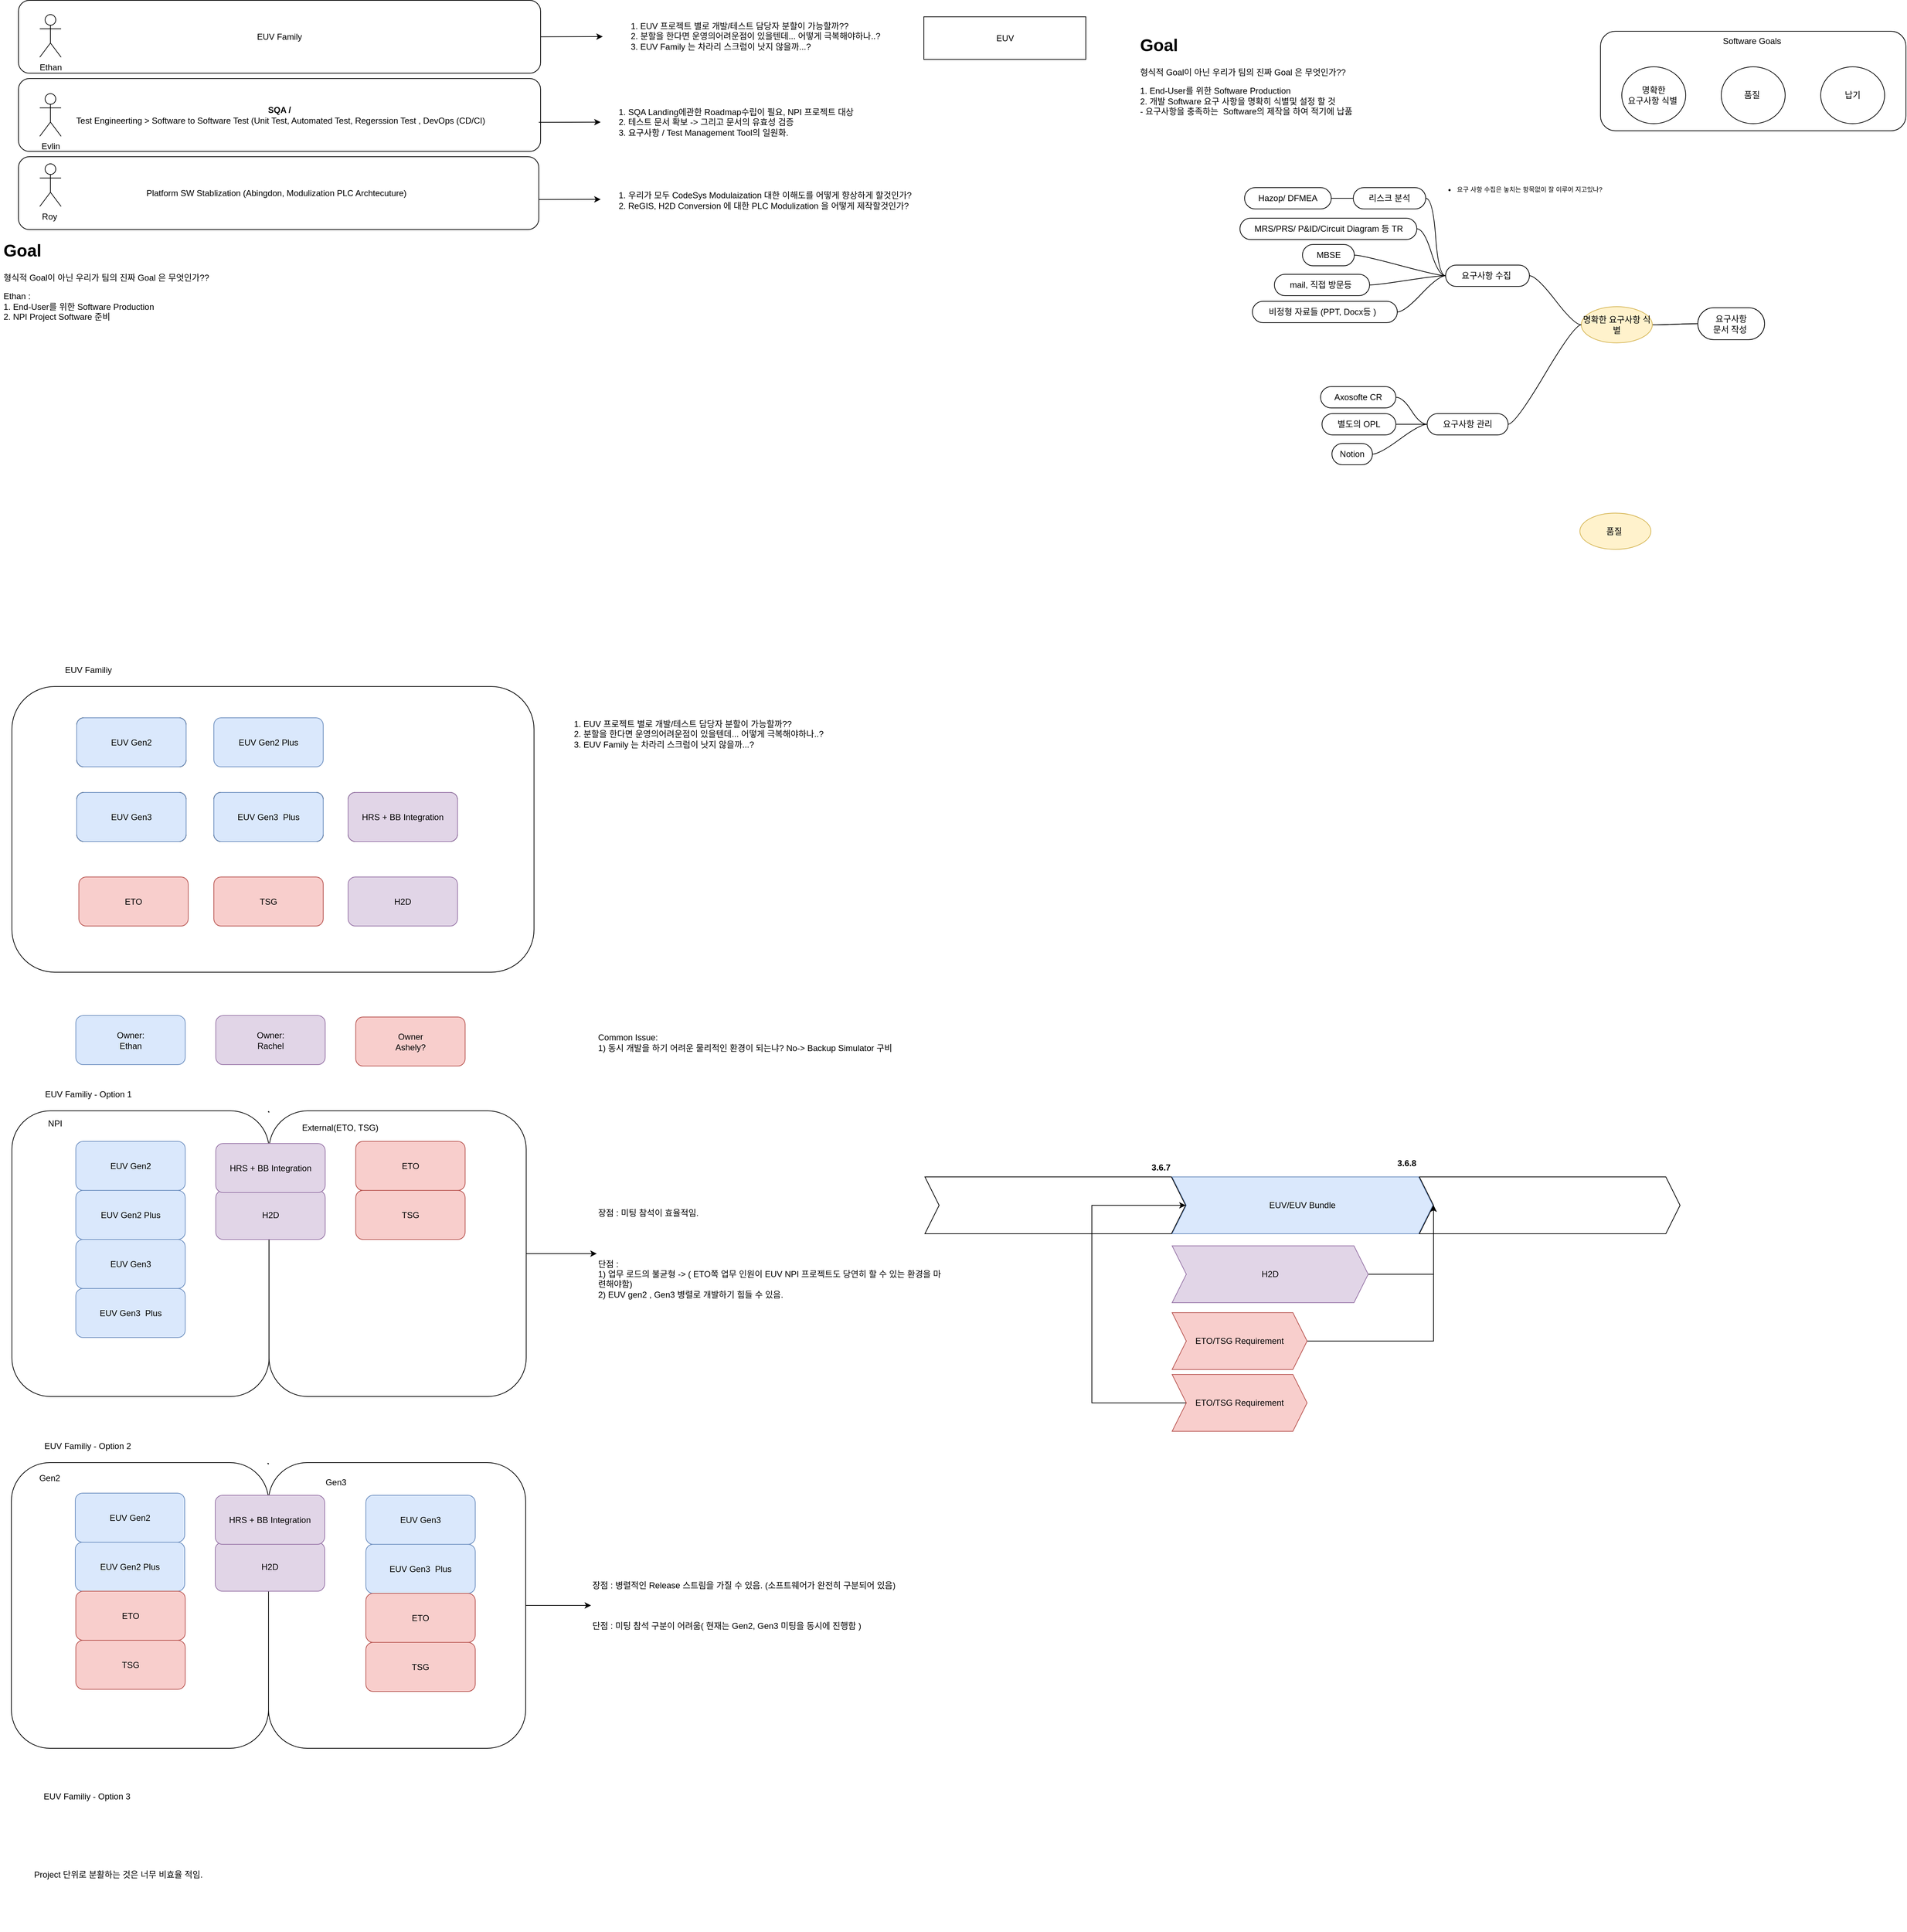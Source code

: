 <mxfile version="21.2.8" type="device">
  <diagram name="TeamStrategy" id="UG-Ofu5WpkIKn-2PXktu">
    <mxGraphModel dx="5748" dy="2808" grid="0" gridSize="10" guides="1" tooltips="1" connect="1" arrows="1" fold="1" page="0" pageScale="1" pageWidth="1169" pageHeight="827" math="0" shadow="0">
      <root>
        <mxCell id="0" />
        <mxCell id="1" parent="0" />
        <mxCell id="Pk6wZpclqD4QDxRbJoCq-33" value="Software Goals&amp;nbsp;" style="rounded=1;whiteSpace=wrap;html=1;verticalAlign=top;" parent="1" vertex="1">
          <mxGeometry x="698" y="27" width="430" height="140" as="geometry" />
        </mxCell>
        <mxCell id="Pk6wZpclqD4QDxRbJoCq-24" value="Platform SW Stablization (Abingdon, Modulization PLC Archtecuture)&amp;nbsp;&amp;nbsp;" style="rounded=1;whiteSpace=wrap;html=1;" parent="1" vertex="1">
          <mxGeometry x="-1529" y="203.5" width="732.5" height="102.5" as="geometry" />
        </mxCell>
        <mxCell id="Pk6wZpclqD4QDxRbJoCq-19" value="EUV Family" style="rounded=1;whiteSpace=wrap;html=1;" parent="1" vertex="1">
          <mxGeometry x="-1529" y="-16.5" width="735" height="102.5" as="geometry" />
        </mxCell>
        <mxCell id="Pk6wZpclqD4QDxRbJoCq-4" value="Ethan" style="shape=umlActor;verticalLabelPosition=bottom;verticalAlign=top;html=1;outlineConnect=0;" parent="1" vertex="1">
          <mxGeometry x="-1499" y="3.5" width="30" height="60" as="geometry" />
        </mxCell>
        <mxCell id="Pk6wZpclqD4QDxRbJoCq-21" value="&lt;b&gt;SQA /&lt;/b&gt;&lt;br&gt;&amp;nbsp;Test Engineerting &amp;gt; Software to Software Test (Unit Test, Automated Test, Regerssion Test , DevOps (CD/CI)" style="rounded=1;whiteSpace=wrap;html=1;" parent="1" vertex="1">
          <mxGeometry x="-1529" y="93.5" width="735" height="102.5" as="geometry" />
        </mxCell>
        <mxCell id="Pk6wZpclqD4QDxRbJoCq-22" value="Evlin" style="shape=umlActor;verticalLabelPosition=bottom;verticalAlign=top;html=1;outlineConnect=0;" parent="1" vertex="1">
          <mxGeometry x="-1499" y="114.75" width="30" height="60" as="geometry" />
        </mxCell>
        <mxCell id="Pk6wZpclqD4QDxRbJoCq-23" value="Roy&amp;nbsp;" style="shape=umlActor;verticalLabelPosition=bottom;verticalAlign=top;html=1;outlineConnect=0;" parent="1" vertex="1">
          <mxGeometry x="-1499" y="213.5" width="30" height="60" as="geometry" />
        </mxCell>
        <mxCell id="Pk6wZpclqD4QDxRbJoCq-25" value="&lt;h1&gt;Goal&lt;/h1&gt;&lt;p&gt;형식적 Goal이 아닌 우리가 팀의 진짜 Goal 은 무엇인가??&amp;nbsp;&lt;/p&gt;&lt;p&gt;1. End-User를 위한 Software Production&amp;nbsp;&lt;br&gt;2. 개발 Software 요구 사항을 명확히 식별및 설정 할 것&amp;nbsp;&lt;br&gt;&lt;span style=&quot;background-color: initial;&quot;&gt;-&amp;nbsp;&lt;/span&gt;&lt;span style=&quot;background-color: initial;&quot;&gt;요구사항을 충족하는&amp;nbsp; Software의 제작을 하여 적기에 납품&amp;nbsp;&lt;/span&gt;&lt;/p&gt;" style="text;html=1;strokeColor=none;fillColor=none;spacing=5;spacingTop=-20;whiteSpace=wrap;overflow=hidden;rounded=0;" parent="1" vertex="1">
          <mxGeometry x="45" y="27" width="540" height="150" as="geometry" />
        </mxCell>
        <mxCell id="Pk6wZpclqD4QDxRbJoCq-28" value="명확한 &lt;br&gt;요구사항 식별&amp;nbsp;" style="ellipse;whiteSpace=wrap;html=1;" parent="1" vertex="1">
          <mxGeometry x="728" y="77" width="90" height="80" as="geometry" />
        </mxCell>
        <mxCell id="Pk6wZpclqD4QDxRbJoCq-29" value="품질&amp;nbsp;" style="ellipse;whiteSpace=wrap;html=1;" parent="1" vertex="1">
          <mxGeometry x="868" y="77" width="90" height="80" as="geometry" />
        </mxCell>
        <mxCell id="Pk6wZpclqD4QDxRbJoCq-30" value="납기" style="ellipse;whiteSpace=wrap;html=1;" parent="1" vertex="1">
          <mxGeometry x="1008" y="77" width="90" height="80" as="geometry" />
        </mxCell>
        <mxCell id="Pk6wZpclqD4QDxRbJoCq-34" value="" style="endArrow=classic;html=1;rounded=0;exitX=1;exitY=0.5;exitDx=0;exitDy=0;" parent="1" source="Pk6wZpclqD4QDxRbJoCq-19" edge="1">
          <mxGeometry width="50" height="50" relative="1" as="geometry">
            <mxPoint x="-656.5" y="23.5" as="sourcePoint" />
            <mxPoint x="-706.5" y="34.5" as="targetPoint" />
          </mxGeometry>
        </mxCell>
        <mxCell id="Pk6wZpclqD4QDxRbJoCq-35" value="1. EUV 프로젝트 별로 개발/테스트 담당자 분할이 가능할까??&amp;nbsp;&lt;br&gt;2. 분할을 한다면 운영의어려운점이 있을텐데... 어떻게 극복해야하나..?&amp;nbsp;&lt;br&gt;3. EUV Family 는 차라리 스크럼이 낫지 않을까...?&amp;nbsp;" style="text;html=1;strokeColor=none;fillColor=none;align=left;verticalAlign=middle;whiteSpace=wrap;rounded=0;" parent="1" vertex="1">
          <mxGeometry x="-669.5" y="0.38" width="490" height="66.25" as="geometry" />
        </mxCell>
        <mxCell id="Pk6wZpclqD4QDxRbJoCq-36" value="1. SQA Landing에관한 Roadmap수립이 필요, NPI 프로젝트 대상&lt;br&gt;2. 테스트 문서 확보 -&amp;gt; 그리고 문서의 유효성 검증&lt;br&gt;3. 요구사항 / Test Management Tool의 일원화." style="text;html=1;strokeColor=none;fillColor=none;align=left;verticalAlign=middle;whiteSpace=wrap;rounded=0;" parent="1" vertex="1">
          <mxGeometry x="-686.5" y="123.5" width="490" height="63.75" as="geometry" />
        </mxCell>
        <mxCell id="Pk6wZpclqD4QDxRbJoCq-37" value="" style="endArrow=classic;html=1;rounded=0;" parent="1" edge="1">
          <mxGeometry width="50" height="50" relative="1" as="geometry">
            <mxPoint x="-796.5" y="155.13" as="sourcePoint" />
            <mxPoint x="-709.5" y="154.88" as="targetPoint" />
          </mxGeometry>
        </mxCell>
        <mxCell id="Pk6wZpclqD4QDxRbJoCq-38" value="" style="endArrow=classic;html=1;rounded=0;" parent="1" edge="1">
          <mxGeometry width="50" height="50" relative="1" as="geometry">
            <mxPoint x="-796.5" y="263.75" as="sourcePoint" />
            <mxPoint x="-709.5" y="263.5" as="targetPoint" />
          </mxGeometry>
        </mxCell>
        <mxCell id="Pk6wZpclqD4QDxRbJoCq-39" value="1. 우리가 모두 CodeSys Modulaization 대한 이해도를 어떻게 향상하게 할것인가?&amp;nbsp;&lt;br&gt;2. ReGIS, H2D Conversion 에 대한 PLC Modulization 을 어떻게 제작할것인가?&amp;nbsp;" style="text;html=1;strokeColor=none;fillColor=none;align=left;verticalAlign=middle;whiteSpace=wrap;rounded=0;" parent="1" vertex="1">
          <mxGeometry x="-686.5" y="233.5" width="490" height="63.75" as="geometry" />
        </mxCell>
        <mxCell id="1bbXyUIKqm_4B67zBoum-2" value="EUV" style="rounded=0;whiteSpace=wrap;html=1;" parent="1" vertex="1">
          <mxGeometry x="-254.5" y="6.63" width="228" height="60" as="geometry" />
        </mxCell>
        <mxCell id="1bbXyUIKqm_4B67zBoum-3" value="&lt;h1&gt;Goal&lt;/h1&gt;&lt;p&gt;형식적 Goal이 아닌 우리가 팀의 진짜 Goal 은 무엇인가??&amp;nbsp;&lt;/p&gt;&lt;p&gt;Ethan : &lt;br&gt;1. End-User를 위한 Software Production&amp;nbsp;&lt;br&gt;2. NPI Project Software 준비&lt;br&gt;&lt;br&gt;&lt;br&gt;&lt;/p&gt;" style="text;html=1;strokeColor=none;fillColor=none;spacing=5;spacingTop=-20;whiteSpace=wrap;overflow=hidden;rounded=0;" parent="1" vertex="1">
          <mxGeometry x="-1555" y="315.5" width="540" height="150" as="geometry" />
        </mxCell>
        <mxCell id="1bbXyUIKqm_4B67zBoum-12" value="" style="edgeStyle=entityRelationEdgeStyle;startArrow=none;endArrow=none;segment=10;curved=1;sourcePerimeterSpacing=0;targetPerimeterSpacing=0;rounded=0;" parent="1" source="1bbXyUIKqm_4B67zBoum-16" target="1bbXyUIKqm_4B67zBoum-17" edge="1">
          <mxGeometry relative="1" as="geometry" />
        </mxCell>
        <mxCell id="1bbXyUIKqm_4B67zBoum-91" value="" style="edgeStyle=entityRelationEdgeStyle;rounded=0;orthogonalLoop=1;jettySize=auto;html=1;startArrow=none;endArrow=none;segment=10;curved=1;sourcePerimeterSpacing=0;targetPerimeterSpacing=0;" parent="1" source="1bbXyUIKqm_4B67zBoum-16" target="1bbXyUIKqm_4B67zBoum-17" edge="1">
          <mxGeometry relative="1" as="geometry" />
        </mxCell>
        <mxCell id="1bbXyUIKqm_4B67zBoum-16" value="명확한 요구사항 식별" style="ellipse;whiteSpace=wrap;html=1;align=center;treeFolding=1;treeMoving=1;newEdgeStyle={&quot;edgeStyle&quot;:&quot;entityRelationEdgeStyle&quot;,&quot;startArrow&quot;:&quot;none&quot;,&quot;endArrow&quot;:&quot;none&quot;,&quot;segment&quot;:10,&quot;curved&quot;:1,&quot;sourcePerimeterSpacing&quot;:0,&quot;targetPerimeterSpacing&quot;:0};fillColor=#fff2cc;strokeColor=#d6b656;" parent="1" vertex="1">
          <mxGeometry x="671" y="414.5" width="100" height="51" as="geometry" />
        </mxCell>
        <mxCell id="1bbXyUIKqm_4B67zBoum-17" value="요구사항 &lt;br&gt;문서 작성&amp;nbsp;" style="whiteSpace=wrap;html=1;rounded=1;arcSize=50;align=center;verticalAlign=middle;strokeWidth=1;autosize=1;spacing=4;treeFolding=1;treeMoving=1;newEdgeStyle={&quot;edgeStyle&quot;:&quot;entityRelationEdgeStyle&quot;,&quot;startArrow&quot;:&quot;none&quot;,&quot;endArrow&quot;:&quot;none&quot;,&quot;segment&quot;:10,&quot;curved&quot;:1,&quot;sourcePerimeterSpacing&quot;:0,&quot;targetPerimeterSpacing&quot;:0};" parent="1" vertex="1">
          <mxGeometry x="835" y="416" width="94" height="45" as="geometry" />
        </mxCell>
        <mxCell id="1bbXyUIKqm_4B67zBoum-43" value="요구사항 수집&amp;nbsp;" style="whiteSpace=wrap;html=1;rounded=1;arcSize=50;align=center;verticalAlign=middle;strokeWidth=1;autosize=1;spacing=4;treeFolding=1;treeMoving=1;newEdgeStyle={&quot;edgeStyle&quot;:&quot;entityRelationEdgeStyle&quot;,&quot;startArrow&quot;:&quot;none&quot;,&quot;endArrow&quot;:&quot;none&quot;,&quot;segment&quot;:10,&quot;curved&quot;:1,&quot;sourcePerimeterSpacing&quot;:0,&quot;targetPerimeterSpacing&quot;:0};" parent="1" vertex="1">
          <mxGeometry x="480" y="356" width="118" height="30" as="geometry" />
        </mxCell>
        <mxCell id="1bbXyUIKqm_4B67zBoum-44" value="" style="edgeStyle=entityRelationEdgeStyle;startArrow=none;endArrow=none;segment=10;curved=1;sourcePerimeterSpacing=0;targetPerimeterSpacing=0;rounded=0;" parent="1" source="1bbXyUIKqm_4B67zBoum-16" target="1bbXyUIKqm_4B67zBoum-43" edge="1">
          <mxGeometry relative="1" as="geometry">
            <mxPoint x="734" y="503.5" as="sourcePoint" />
          </mxGeometry>
        </mxCell>
        <mxCell id="1bbXyUIKqm_4B67zBoum-47" value="리스크 분석" style="whiteSpace=wrap;html=1;rounded=1;arcSize=50;align=center;verticalAlign=middle;strokeWidth=1;autosize=1;spacing=4;treeFolding=1;treeMoving=1;newEdgeStyle={&quot;edgeStyle&quot;:&quot;entityRelationEdgeStyle&quot;,&quot;startArrow&quot;:&quot;none&quot;,&quot;endArrow&quot;:&quot;none&quot;,&quot;segment&quot;:10,&quot;curved&quot;:1,&quot;sourcePerimeterSpacing&quot;:0,&quot;targetPerimeterSpacing&quot;:0};" parent="1" vertex="1">
          <mxGeometry x="350" y="247" width="102" height="30" as="geometry" />
        </mxCell>
        <mxCell id="1bbXyUIKqm_4B67zBoum-48" value="" style="edgeStyle=entityRelationEdgeStyle;startArrow=none;endArrow=none;segment=10;curved=1;sourcePerimeterSpacing=0;targetPerimeterSpacing=0;rounded=0;exitX=0;exitY=0.5;exitDx=0;exitDy=0;entryX=1;entryY=0.5;entryDx=0;entryDy=0;" parent="1" source="1bbXyUIKqm_4B67zBoum-43" target="1bbXyUIKqm_4B67zBoum-47" edge="1">
          <mxGeometry relative="1" as="geometry">
            <mxPoint x="801.0" y="476.5" as="sourcePoint" />
          </mxGeometry>
        </mxCell>
        <mxCell id="1bbXyUIKqm_4B67zBoum-49" value="" style="edgeStyle=entityRelationEdgeStyle;startArrow=none;endArrow=none;segment=10;curved=1;sourcePerimeterSpacing=0;targetPerimeterSpacing=0;rounded=0;exitX=0;exitY=0.5;exitDx=0;exitDy=0;" parent="1" source="1bbXyUIKqm_4B67zBoum-47" target="1bbXyUIKqm_4B67zBoum-50" edge="1">
          <mxGeometry relative="1" as="geometry">
            <mxPoint x="321" y="272" as="sourcePoint" />
          </mxGeometry>
        </mxCell>
        <mxCell id="1bbXyUIKqm_4B67zBoum-50" value="Hazop/ DFMEA" style="whiteSpace=wrap;html=1;rounded=1;arcSize=50;align=center;verticalAlign=middle;strokeWidth=1;autosize=1;spacing=4;treeFolding=1;treeMoving=1;newEdgeStyle={&quot;edgeStyle&quot;:&quot;entityRelationEdgeStyle&quot;,&quot;startArrow&quot;:&quot;none&quot;,&quot;endArrow&quot;:&quot;none&quot;,&quot;segment&quot;:10,&quot;curved&quot;:1,&quot;sourcePerimeterSpacing&quot;:0,&quot;targetPerimeterSpacing&quot;:0};" parent="1" vertex="1">
          <mxGeometry x="197" y="247" width="122" height="30" as="geometry" />
        </mxCell>
        <mxCell id="1bbXyUIKqm_4B67zBoum-71" style="edgeStyle=entityRelationEdgeStyle;rounded=0;orthogonalLoop=1;jettySize=auto;html=1;startArrow=none;endArrow=none;segment=10;curved=1;sourcePerimeterSpacing=0;targetPerimeterSpacing=0;" parent="1" source="1bbXyUIKqm_4B67zBoum-70" target="1bbXyUIKqm_4B67zBoum-43" edge="1">
          <mxGeometry relative="1" as="geometry" />
        </mxCell>
        <mxCell id="1bbXyUIKqm_4B67zBoum-70" value="MRS/PRS/ P&amp;amp;ID/Circuit Diagram 등 TR" style="whiteSpace=wrap;html=1;rounded=1;arcSize=50;align=center;verticalAlign=middle;strokeWidth=1;autosize=1;spacing=4;treeFolding=1;treeMoving=1;newEdgeStyle={&quot;edgeStyle&quot;:&quot;entityRelationEdgeStyle&quot;,&quot;startArrow&quot;:&quot;none&quot;,&quot;endArrow&quot;:&quot;none&quot;,&quot;segment&quot;:10,&quot;curved&quot;:1,&quot;sourcePerimeterSpacing&quot;:0,&quot;targetPerimeterSpacing&quot;:0};" parent="1" vertex="1">
          <mxGeometry x="190.5" y="290" width="249" height="30" as="geometry" />
        </mxCell>
        <mxCell id="1bbXyUIKqm_4B67zBoum-73" style="edgeStyle=entityRelationEdgeStyle;rounded=0;orthogonalLoop=1;jettySize=auto;html=1;startArrow=none;endArrow=none;segment=10;curved=1;sourcePerimeterSpacing=0;targetPerimeterSpacing=0;entryX=0;entryY=0.5;entryDx=0;entryDy=0;" parent="1" source="1bbXyUIKqm_4B67zBoum-72" target="1bbXyUIKqm_4B67zBoum-43" edge="1">
          <mxGeometry relative="1" as="geometry" />
        </mxCell>
        <mxCell id="1bbXyUIKqm_4B67zBoum-72" value="MBSE" style="whiteSpace=wrap;html=1;rounded=1;arcSize=50;align=center;verticalAlign=middle;strokeWidth=1;autosize=1;spacing=4;treeFolding=1;treeMoving=1;newEdgeStyle={&quot;edgeStyle&quot;:&quot;entityRelationEdgeStyle&quot;,&quot;startArrow&quot;:&quot;none&quot;,&quot;endArrow&quot;:&quot;none&quot;,&quot;segment&quot;:10,&quot;curved&quot;:1,&quot;sourcePerimeterSpacing&quot;:0,&quot;targetPerimeterSpacing&quot;:0};" parent="1" vertex="1">
          <mxGeometry x="278.5" y="327" width="73" height="30" as="geometry" />
        </mxCell>
        <mxCell id="1bbXyUIKqm_4B67zBoum-78" value="요구사항 관리" style="whiteSpace=wrap;html=1;rounded=1;arcSize=50;align=center;verticalAlign=middle;strokeWidth=1;autosize=1;spacing=4;treeFolding=1;treeMoving=1;newEdgeStyle={&quot;edgeStyle&quot;:&quot;entityRelationEdgeStyle&quot;,&quot;startArrow&quot;:&quot;none&quot;,&quot;endArrow&quot;:&quot;none&quot;,&quot;segment&quot;:10,&quot;curved&quot;:1,&quot;sourcePerimeterSpacing&quot;:0,&quot;targetPerimeterSpacing&quot;:0};" parent="1" vertex="1">
          <mxGeometry x="454" y="565" width="114" height="30" as="geometry" />
        </mxCell>
        <mxCell id="1bbXyUIKqm_4B67zBoum-79" value="" style="edgeStyle=entityRelationEdgeStyle;startArrow=none;endArrow=none;segment=10;curved=1;sourcePerimeterSpacing=0;targetPerimeterSpacing=0;rounded=0;" parent="1" source="1bbXyUIKqm_4B67zBoum-16" target="1bbXyUIKqm_4B67zBoum-78" edge="1">
          <mxGeometry relative="1" as="geometry">
            <mxPoint x="656" y="562.5" as="sourcePoint" />
          </mxGeometry>
        </mxCell>
        <mxCell id="1bbXyUIKqm_4B67zBoum-82" style="edgeStyle=entityRelationEdgeStyle;rounded=0;orthogonalLoop=1;jettySize=auto;html=1;startArrow=none;endArrow=none;segment=10;curved=1;sourcePerimeterSpacing=0;targetPerimeterSpacing=0;" parent="1" source="1bbXyUIKqm_4B67zBoum-81" target="1bbXyUIKqm_4B67zBoum-78" edge="1">
          <mxGeometry relative="1" as="geometry" />
        </mxCell>
        <mxCell id="1bbXyUIKqm_4B67zBoum-81" value="Axosofte CR" style="whiteSpace=wrap;html=1;rounded=1;arcSize=50;align=center;verticalAlign=middle;strokeWidth=1;autosize=1;spacing=4;treeFolding=1;treeMoving=1;newEdgeStyle={&quot;edgeStyle&quot;:&quot;entityRelationEdgeStyle&quot;,&quot;startArrow&quot;:&quot;none&quot;,&quot;endArrow&quot;:&quot;none&quot;,&quot;segment&quot;:10,&quot;curved&quot;:1,&quot;sourcePerimeterSpacing&quot;:0,&quot;targetPerimeterSpacing&quot;:0};" parent="1" vertex="1">
          <mxGeometry x="304" y="527" width="106" height="30" as="geometry" />
        </mxCell>
        <mxCell id="1bbXyUIKqm_4B67zBoum-84" style="edgeStyle=entityRelationEdgeStyle;rounded=0;orthogonalLoop=1;jettySize=auto;html=1;startArrow=none;endArrow=none;segment=10;curved=1;sourcePerimeterSpacing=0;targetPerimeterSpacing=0;" parent="1" source="1bbXyUIKqm_4B67zBoum-83" target="1bbXyUIKqm_4B67zBoum-78" edge="1">
          <mxGeometry relative="1" as="geometry" />
        </mxCell>
        <mxCell id="1bbXyUIKqm_4B67zBoum-83" value="별도의 OPL" style="whiteSpace=wrap;html=1;rounded=1;arcSize=50;align=center;verticalAlign=middle;strokeWidth=1;autosize=1;spacing=4;treeFolding=1;treeMoving=1;newEdgeStyle={&quot;edgeStyle&quot;:&quot;entityRelationEdgeStyle&quot;,&quot;startArrow&quot;:&quot;none&quot;,&quot;endArrow&quot;:&quot;none&quot;,&quot;segment&quot;:10,&quot;curved&quot;:1,&quot;sourcePerimeterSpacing&quot;:0,&quot;targetPerimeterSpacing&quot;:0};" parent="1" vertex="1">
          <mxGeometry x="306" y="565" width="104" height="30" as="geometry" />
        </mxCell>
        <mxCell id="1bbXyUIKqm_4B67zBoum-86" style="edgeStyle=entityRelationEdgeStyle;rounded=0;orthogonalLoop=1;jettySize=auto;html=1;startArrow=none;endArrow=none;segment=10;curved=1;sourcePerimeterSpacing=0;targetPerimeterSpacing=0;entryX=-0.032;entryY=0.51;entryDx=0;entryDy=0;entryPerimeter=0;" parent="1" source="1bbXyUIKqm_4B67zBoum-85" target="1bbXyUIKqm_4B67zBoum-43" edge="1">
          <mxGeometry relative="1" as="geometry" />
        </mxCell>
        <mxCell id="1bbXyUIKqm_4B67zBoum-85" value="mail, 직접 방문등&amp;nbsp;" style="whiteSpace=wrap;html=1;rounded=1;arcSize=50;align=center;verticalAlign=middle;strokeWidth=1;autosize=1;spacing=4;treeFolding=1;treeMoving=1;newEdgeStyle={&quot;edgeStyle&quot;:&quot;entityRelationEdgeStyle&quot;,&quot;startArrow&quot;:&quot;none&quot;,&quot;endArrow&quot;:&quot;none&quot;,&quot;segment&quot;:10,&quot;curved&quot;:1,&quot;sourcePerimeterSpacing&quot;:0,&quot;targetPerimeterSpacing&quot;:0};" parent="1" vertex="1">
          <mxGeometry x="239" y="369" width="134" height="30" as="geometry" />
        </mxCell>
        <mxCell id="1bbXyUIKqm_4B67zBoum-87" value="품질&amp;nbsp;" style="ellipse;whiteSpace=wrap;html=1;align=center;treeFolding=1;treeMoving=1;newEdgeStyle={&quot;edgeStyle&quot;:&quot;entityRelationEdgeStyle&quot;,&quot;startArrow&quot;:&quot;none&quot;,&quot;endArrow&quot;:&quot;none&quot;,&quot;segment&quot;:10,&quot;curved&quot;:1,&quot;sourcePerimeterSpacing&quot;:0,&quot;targetPerimeterSpacing&quot;:0};fillColor=#fff2cc;strokeColor=#d6b656;" parent="1" vertex="1">
          <mxGeometry x="669" y="705" width="100" height="51" as="geometry" />
        </mxCell>
        <mxCell id="1bbXyUIKqm_4B67zBoum-93" style="edgeStyle=entityRelationEdgeStyle;rounded=0;orthogonalLoop=1;jettySize=auto;html=1;startArrow=none;endArrow=none;segment=10;curved=1;sourcePerimeterSpacing=0;targetPerimeterSpacing=0;entryX=0;entryY=0.5;entryDx=0;entryDy=0;" parent="1" source="1bbXyUIKqm_4B67zBoum-92" target="1bbXyUIKqm_4B67zBoum-78" edge="1">
          <mxGeometry relative="1" as="geometry" />
        </mxCell>
        <mxCell id="1bbXyUIKqm_4B67zBoum-92" value="Notion" style="whiteSpace=wrap;html=1;rounded=1;arcSize=50;align=center;verticalAlign=middle;strokeWidth=1;autosize=1;spacing=4;treeFolding=1;treeMoving=1;newEdgeStyle={&quot;edgeStyle&quot;:&quot;entityRelationEdgeStyle&quot;,&quot;startArrow&quot;:&quot;none&quot;,&quot;endArrow&quot;:&quot;none&quot;,&quot;segment&quot;:10,&quot;curved&quot;:1,&quot;sourcePerimeterSpacing&quot;:0,&quot;targetPerimeterSpacing&quot;:0};" parent="1" vertex="1">
          <mxGeometry x="320" y="607" width="57" height="30" as="geometry" />
        </mxCell>
        <mxCell id="1bbXyUIKqm_4B67zBoum-95" value="&lt;ul style=&quot;font-size: 9px;&quot;&gt;&lt;li style=&quot;font-size: 9px;&quot;&gt;요구 사항 수집은 놓치는 항목없이 잘 이루어 지고있나?&amp;nbsp;&lt;/li&gt;&lt;/ul&gt;" style="text;strokeColor=none;fillColor=none;html=1;whiteSpace=wrap;verticalAlign=middle;overflow=hidden;fontSize=9;" parent="1" vertex="1">
          <mxGeometry x="454" y="210" width="382" height="80" as="geometry" />
        </mxCell>
        <mxCell id="1bbXyUIKqm_4B67zBoum-97" style="edgeStyle=entityRelationEdgeStyle;rounded=0;orthogonalLoop=1;jettySize=auto;html=1;startArrow=none;endArrow=none;segment=10;curved=1;sourcePerimeterSpacing=0;targetPerimeterSpacing=0;entryX=0;entryY=0.5;entryDx=0;entryDy=0;" parent="1" source="1bbXyUIKqm_4B67zBoum-96" target="1bbXyUIKqm_4B67zBoum-43" edge="1">
          <mxGeometry relative="1" as="geometry" />
        </mxCell>
        <mxCell id="1bbXyUIKqm_4B67zBoum-96" value="비정형 자료들 (PPT, Docx등 )&amp;nbsp;&amp;nbsp;" style="whiteSpace=wrap;html=1;rounded=1;arcSize=50;align=center;verticalAlign=middle;strokeWidth=1;autosize=1;spacing=4;treeFolding=1;treeMoving=1;newEdgeStyle={&quot;edgeStyle&quot;:&quot;entityRelationEdgeStyle&quot;,&quot;startArrow&quot;:&quot;none&quot;,&quot;endArrow&quot;:&quot;none&quot;,&quot;segment&quot;:10,&quot;curved&quot;:1,&quot;sourcePerimeterSpacing&quot;:0,&quot;targetPerimeterSpacing&quot;:0};" parent="1" vertex="1">
          <mxGeometry x="208" y="407" width="204" height="30" as="geometry" />
        </mxCell>
        <mxCell id="RAFRee5MTOqo4FQ56-yv-1" value="" style="rounded=1;whiteSpace=wrap;html=1;" vertex="1" parent="1">
          <mxGeometry x="-1538.25" y="949" width="735" height="402" as="geometry" />
        </mxCell>
        <mxCell id="RAFRee5MTOqo4FQ56-yv-2" value="EUV Gen2" style="rounded=1;whiteSpace=wrap;html=1;" vertex="1" parent="1">
          <mxGeometry x="-1447" y="993" width="154" height="69" as="geometry" />
        </mxCell>
        <mxCell id="RAFRee5MTOqo4FQ56-yv-3" value="EUV Gen2 Plus" style="rounded=1;whiteSpace=wrap;html=1;fillColor=#dae8fc;strokeColor=#6c8ebf;" vertex="1" parent="1">
          <mxGeometry x="-1254" y="993" width="154" height="69" as="geometry" />
        </mxCell>
        <mxCell id="RAFRee5MTOqo4FQ56-yv-4" value="EUV Gen3" style="rounded=1;whiteSpace=wrap;html=1;" vertex="1" parent="1">
          <mxGeometry x="-1447" y="1098" width="154" height="69" as="geometry" />
        </mxCell>
        <mxCell id="RAFRee5MTOqo4FQ56-yv-5" value="EUV Gen3&amp;nbsp; Plus" style="rounded=1;whiteSpace=wrap;html=1;" vertex="1" parent="1">
          <mxGeometry x="-1254" y="1098" width="154" height="69" as="geometry" />
        </mxCell>
        <mxCell id="RAFRee5MTOqo4FQ56-yv-6" value="EUV Familiy" style="text;html=1;strokeColor=none;fillColor=none;align=center;verticalAlign=middle;whiteSpace=wrap;rounded=0;" vertex="1" parent="1">
          <mxGeometry x="-1507" y="911" width="153" height="30" as="geometry" />
        </mxCell>
        <mxCell id="RAFRee5MTOqo4FQ56-yv-7" value="H2D" style="rounded=1;whiteSpace=wrap;html=1;fillColor=#e1d5e7;strokeColor=#9673a6;" vertex="1" parent="1">
          <mxGeometry x="-1065" y="1217" width="154" height="69" as="geometry" />
        </mxCell>
        <mxCell id="RAFRee5MTOqo4FQ56-yv-8" value="HRS + BB Integration" style="rounded=1;whiteSpace=wrap;html=1;" vertex="1" parent="1">
          <mxGeometry x="-1065" y="1098" width="154" height="69" as="geometry" />
        </mxCell>
        <mxCell id="RAFRee5MTOqo4FQ56-yv-9" value="1. EUV 프로젝트 별로 개발/테스트 담당자 분할이 가능할까??&amp;nbsp;&lt;br&gt;2. 분할을 한다면 운영의어려운점이 있을텐데... 어떻게 극복해야하나..?&amp;nbsp;&lt;br&gt;3. EUV Family 는 차라리 스크럼이 낫지 않을까...?&amp;nbsp;" style="text;html=1;strokeColor=none;fillColor=none;align=left;verticalAlign=middle;whiteSpace=wrap;rounded=0;" vertex="1" parent="1">
          <mxGeometry x="-749" y="983" width="490" height="66.25" as="geometry" />
        </mxCell>
        <mxCell id="RAFRee5MTOqo4FQ56-yv-10" value="ETO" style="rounded=1;whiteSpace=wrap;html=1;fillColor=#f8cecc;strokeColor=#b85450;" vertex="1" parent="1">
          <mxGeometry x="-1444" y="1217" width="154" height="69" as="geometry" />
        </mxCell>
        <mxCell id="RAFRee5MTOqo4FQ56-yv-11" value="TSG" style="rounded=1;whiteSpace=wrap;html=1;fillColor=#f8cecc;strokeColor=#b85450;" vertex="1" parent="1">
          <mxGeometry x="-1254" y="1217" width="154" height="69" as="geometry" />
        </mxCell>
        <mxCell id="RAFRee5MTOqo4FQ56-yv-13" value="EUV Gen2" style="rounded=1;whiteSpace=wrap;html=1;" vertex="1" parent="1">
          <mxGeometry x="-1447" y="993" width="154" height="69" as="geometry" />
        </mxCell>
        <mxCell id="RAFRee5MTOqo4FQ56-yv-14" value="EUV Gen3" style="rounded=1;whiteSpace=wrap;html=1;" vertex="1" parent="1">
          <mxGeometry x="-1447" y="1098" width="154" height="69" as="geometry" />
        </mxCell>
        <mxCell id="RAFRee5MTOqo4FQ56-yv-15" value="EUV Gen3&amp;nbsp; Plus" style="rounded=1;whiteSpace=wrap;html=1;" vertex="1" parent="1">
          <mxGeometry x="-1254" y="1098" width="154" height="69" as="geometry" />
        </mxCell>
        <mxCell id="RAFRee5MTOqo4FQ56-yv-16" value="EUV Gen2" style="rounded=1;whiteSpace=wrap;html=1;" vertex="1" parent="1">
          <mxGeometry x="-1447" y="993" width="154" height="69" as="geometry" />
        </mxCell>
        <mxCell id="RAFRee5MTOqo4FQ56-yv-17" value="EUV Gen3" style="rounded=1;whiteSpace=wrap;html=1;" vertex="1" parent="1">
          <mxGeometry x="-1447" y="1098" width="154" height="69" as="geometry" />
        </mxCell>
        <mxCell id="RAFRee5MTOqo4FQ56-yv-18" value="EUV Gen3&amp;nbsp; Plus" style="rounded=1;whiteSpace=wrap;html=1;" vertex="1" parent="1">
          <mxGeometry x="-1254" y="1098" width="154" height="69" as="geometry" />
        </mxCell>
        <mxCell id="RAFRee5MTOqo4FQ56-yv-19" value="EUV Gen2" style="rounded=1;whiteSpace=wrap;html=1;fillColor=#dae8fc;strokeColor=#6c8ebf;" vertex="1" parent="1">
          <mxGeometry x="-1447" y="993" width="154" height="69" as="geometry" />
        </mxCell>
        <mxCell id="RAFRee5MTOqo4FQ56-yv-20" value="EUV Gen3" style="rounded=1;whiteSpace=wrap;html=1;fillColor=#dae8fc;strokeColor=#6c8ebf;" vertex="1" parent="1">
          <mxGeometry x="-1447" y="1098" width="154" height="69" as="geometry" />
        </mxCell>
        <mxCell id="RAFRee5MTOqo4FQ56-yv-21" value="EUV Gen3&amp;nbsp; Plus" style="rounded=1;whiteSpace=wrap;html=1;fillColor=#dae8fc;strokeColor=#6c8ebf;" vertex="1" parent="1">
          <mxGeometry x="-1254" y="1098" width="154" height="69" as="geometry" />
        </mxCell>
        <mxCell id="RAFRee5MTOqo4FQ56-yv-22" value="HRS + BB Integration" style="rounded=1;whiteSpace=wrap;html=1;fillColor=#e1d5e7;strokeColor=#9673a6;" vertex="1" parent="1">
          <mxGeometry x="-1065" y="1098" width="154" height="69" as="geometry" />
        </mxCell>
        <mxCell id="RAFRee5MTOqo4FQ56-yv-23" value="" style="rounded=1;whiteSpace=wrap;html=1;" vertex="1" parent="1">
          <mxGeometry x="-1538.25" y="1546" width="362" height="402" as="geometry" />
        </mxCell>
        <mxCell id="RAFRee5MTOqo4FQ56-yv-24" value="EUV Familiy - Option 1" style="text;html=1;strokeColor=none;fillColor=none;align=center;verticalAlign=middle;whiteSpace=wrap;rounded=0;" vertex="1" parent="1">
          <mxGeometry x="-1507" y="1508" width="153" height="30" as="geometry" />
        </mxCell>
        <mxCell id="RAFRee5MTOqo4FQ56-yv-25" value="" style="endArrow=none;dashed=1;html=1;dashPattern=1 3;strokeWidth=2;rounded=0;" edge="1" parent="1" source="RAFRee5MTOqo4FQ56-yv-23">
          <mxGeometry width="50" height="50" relative="1" as="geometry">
            <mxPoint x="-1227.25" y="1598" as="sourcePoint" />
            <mxPoint x="-1177.25" y="1548" as="targetPoint" />
          </mxGeometry>
        </mxCell>
        <mxCell id="RAFRee5MTOqo4FQ56-yv-65" value="" style="edgeStyle=orthogonalEdgeStyle;rounded=0;orthogonalLoop=1;jettySize=auto;html=1;" edge="1" parent="1" source="RAFRee5MTOqo4FQ56-yv-28" target="RAFRee5MTOqo4FQ56-yv-59">
          <mxGeometry relative="1" as="geometry" />
        </mxCell>
        <mxCell id="RAFRee5MTOqo4FQ56-yv-28" value="" style="rounded=1;whiteSpace=wrap;html=1;" vertex="1" parent="1">
          <mxGeometry x="-1176.25" y="1546" width="362" height="402" as="geometry" />
        </mxCell>
        <mxCell id="RAFRee5MTOqo4FQ56-yv-29" value="EUV Gen2 Plus" style="rounded=1;whiteSpace=wrap;html=1;fillColor=#dae8fc;strokeColor=#6c8ebf;" vertex="1" parent="1">
          <mxGeometry x="-1448.25" y="1658" width="154" height="69" as="geometry" />
        </mxCell>
        <mxCell id="RAFRee5MTOqo4FQ56-yv-30" value="EUV Gen2" style="rounded=1;whiteSpace=wrap;html=1;fillColor=#dae8fc;strokeColor=#6c8ebf;" vertex="1" parent="1">
          <mxGeometry x="-1448.25" y="1589" width="154" height="69" as="geometry" />
        </mxCell>
        <mxCell id="RAFRee5MTOqo4FQ56-yv-31" value="EUV Gen3" style="rounded=1;whiteSpace=wrap;html=1;fillColor=#dae8fc;strokeColor=#6c8ebf;" vertex="1" parent="1">
          <mxGeometry x="-1448.25" y="1727" width="154" height="69" as="geometry" />
        </mxCell>
        <mxCell id="RAFRee5MTOqo4FQ56-yv-32" value="EUV Gen3&amp;nbsp; Plus" style="rounded=1;whiteSpace=wrap;html=1;fillColor=#dae8fc;strokeColor=#6c8ebf;" vertex="1" parent="1">
          <mxGeometry x="-1448.25" y="1796" width="154" height="69" as="geometry" />
        </mxCell>
        <mxCell id="RAFRee5MTOqo4FQ56-yv-35" value="ETO" style="rounded=1;whiteSpace=wrap;html=1;fillColor=#f8cecc;strokeColor=#b85450;" vertex="1" parent="1">
          <mxGeometry x="-1054.25" y="1589" width="154" height="69" as="geometry" />
        </mxCell>
        <mxCell id="RAFRee5MTOqo4FQ56-yv-36" value="TSG" style="rounded=1;whiteSpace=wrap;html=1;fillColor=#f8cecc;strokeColor=#b85450;" vertex="1" parent="1">
          <mxGeometry x="-1054.25" y="1658" width="154" height="69" as="geometry" />
        </mxCell>
        <mxCell id="RAFRee5MTOqo4FQ56-yv-37" value="H2D" style="rounded=1;whiteSpace=wrap;html=1;fillColor=#e1d5e7;strokeColor=#9673a6;" vertex="1" parent="1">
          <mxGeometry x="-1251.25" y="1658" width="154" height="69" as="geometry" />
        </mxCell>
        <mxCell id="RAFRee5MTOqo4FQ56-yv-38" value="HRS + BB Integration" style="rounded=1;whiteSpace=wrap;html=1;fillColor=#e1d5e7;strokeColor=#9673a6;" vertex="1" parent="1">
          <mxGeometry x="-1251.25" y="1592" width="154" height="69" as="geometry" />
        </mxCell>
        <mxCell id="RAFRee5MTOqo4FQ56-yv-41" value="Owner: &lt;br&gt;Rachel" style="rounded=1;whiteSpace=wrap;html=1;fillColor=#e1d5e7;strokeColor=#9673a6;" vertex="1" parent="1">
          <mxGeometry x="-1251.25" y="1412" width="154" height="69" as="geometry" />
        </mxCell>
        <mxCell id="RAFRee5MTOqo4FQ56-yv-42" value="Owner&lt;br&gt;Ashely?" style="rounded=1;whiteSpace=wrap;html=1;fillColor=#f8cecc;strokeColor=#b85450;" vertex="1" parent="1">
          <mxGeometry x="-1054.25" y="1414" width="154" height="69" as="geometry" />
        </mxCell>
        <mxCell id="RAFRee5MTOqo4FQ56-yv-43" value="Owner:&lt;br&gt;Ethan" style="rounded=1;whiteSpace=wrap;html=1;fillColor=#dae8fc;strokeColor=#6c8ebf;" vertex="1" parent="1">
          <mxGeometry x="-1448.25" y="1412" width="154" height="69" as="geometry" />
        </mxCell>
        <mxCell id="RAFRee5MTOqo4FQ56-yv-44" value="" style="rounded=1;whiteSpace=wrap;html=1;" vertex="1" parent="1">
          <mxGeometry x="-1539" y="2041" width="362" height="402" as="geometry" />
        </mxCell>
        <mxCell id="RAFRee5MTOqo4FQ56-yv-45" value="EUV Familiy - Option 2" style="text;html=1;strokeColor=none;fillColor=none;align=center;verticalAlign=middle;whiteSpace=wrap;rounded=0;" vertex="1" parent="1">
          <mxGeometry x="-1507.75" y="2003" width="153" height="30" as="geometry" />
        </mxCell>
        <mxCell id="RAFRee5MTOqo4FQ56-yv-46" value="" style="endArrow=none;dashed=1;html=1;dashPattern=1 3;strokeWidth=2;rounded=0;" edge="1" parent="1" source="RAFRee5MTOqo4FQ56-yv-44">
          <mxGeometry width="50" height="50" relative="1" as="geometry">
            <mxPoint x="-1228" y="2093" as="sourcePoint" />
            <mxPoint x="-1178" y="2043" as="targetPoint" />
          </mxGeometry>
        </mxCell>
        <mxCell id="RAFRee5MTOqo4FQ56-yv-66" style="edgeStyle=orthogonalEdgeStyle;rounded=0;orthogonalLoop=1;jettySize=auto;html=1;exitX=1;exitY=0.5;exitDx=0;exitDy=0;" edge="1" parent="1" source="RAFRee5MTOqo4FQ56-yv-47" target="RAFRee5MTOqo4FQ56-yv-60">
          <mxGeometry relative="1" as="geometry" />
        </mxCell>
        <mxCell id="RAFRee5MTOqo4FQ56-yv-47" value="" style="rounded=1;whiteSpace=wrap;html=1;" vertex="1" parent="1">
          <mxGeometry x="-1177" y="2041" width="362" height="402" as="geometry" />
        </mxCell>
        <mxCell id="RAFRee5MTOqo4FQ56-yv-48" value="EUV Gen2 Plus" style="rounded=1;whiteSpace=wrap;html=1;fillColor=#dae8fc;strokeColor=#6c8ebf;" vertex="1" parent="1">
          <mxGeometry x="-1449" y="2153" width="154" height="69" as="geometry" />
        </mxCell>
        <mxCell id="RAFRee5MTOqo4FQ56-yv-49" value="EUV Gen2" style="rounded=1;whiteSpace=wrap;html=1;fillColor=#dae8fc;strokeColor=#6c8ebf;" vertex="1" parent="1">
          <mxGeometry x="-1449" y="2084" width="154" height="69" as="geometry" />
        </mxCell>
        <mxCell id="RAFRee5MTOqo4FQ56-yv-50" value="EUV Gen3" style="rounded=1;whiteSpace=wrap;html=1;fillColor=#dae8fc;strokeColor=#6c8ebf;" vertex="1" parent="1">
          <mxGeometry x="-1040" y="2087" width="154" height="69" as="geometry" />
        </mxCell>
        <mxCell id="RAFRee5MTOqo4FQ56-yv-51" value="EUV Gen3&amp;nbsp; Plus" style="rounded=1;whiteSpace=wrap;html=1;fillColor=#dae8fc;strokeColor=#6c8ebf;" vertex="1" parent="1">
          <mxGeometry x="-1040" y="2156" width="154" height="69" as="geometry" />
        </mxCell>
        <mxCell id="RAFRee5MTOqo4FQ56-yv-52" value="ETO" style="rounded=1;whiteSpace=wrap;html=1;fillColor=#f8cecc;strokeColor=#b85450;" vertex="1" parent="1">
          <mxGeometry x="-1448.25" y="2222" width="154" height="69" as="geometry" />
        </mxCell>
        <mxCell id="RAFRee5MTOqo4FQ56-yv-53" value="TSG" style="rounded=1;whiteSpace=wrap;html=1;fillColor=#f8cecc;strokeColor=#b85450;" vertex="1" parent="1">
          <mxGeometry x="-1448.25" y="2291" width="154" height="69" as="geometry" />
        </mxCell>
        <mxCell id="RAFRee5MTOqo4FQ56-yv-54" value="H2D" style="rounded=1;whiteSpace=wrap;html=1;fillColor=#e1d5e7;strokeColor=#9673a6;" vertex="1" parent="1">
          <mxGeometry x="-1252" y="2153" width="154" height="69" as="geometry" />
        </mxCell>
        <mxCell id="RAFRee5MTOqo4FQ56-yv-55" value="HRS + BB Integration" style="rounded=1;whiteSpace=wrap;html=1;fillColor=#e1d5e7;strokeColor=#9673a6;" vertex="1" parent="1">
          <mxGeometry x="-1252" y="2087" width="154" height="69" as="geometry" />
        </mxCell>
        <mxCell id="RAFRee5MTOqo4FQ56-yv-56" value="ETO" style="rounded=1;whiteSpace=wrap;html=1;fillColor=#f8cecc;strokeColor=#b85450;" vertex="1" parent="1">
          <mxGeometry x="-1040" y="2225" width="154" height="69" as="geometry" />
        </mxCell>
        <mxCell id="RAFRee5MTOqo4FQ56-yv-57" value="TSG" style="rounded=1;whiteSpace=wrap;html=1;fillColor=#f8cecc;strokeColor=#b85450;" vertex="1" parent="1">
          <mxGeometry x="-1040" y="2294" width="154" height="69" as="geometry" />
        </mxCell>
        <mxCell id="RAFRee5MTOqo4FQ56-yv-58" value="Common Issue:&lt;br&gt;1) 동시 개발을 하기 어려운 물리적인 환경이 되는냐? No-&amp;gt; Backup Simulator 구비" style="text;html=1;strokeColor=none;fillColor=none;align=left;verticalAlign=middle;whiteSpace=wrap;rounded=0;" vertex="1" parent="1">
          <mxGeometry x="-715" y="1416.75" width="490" height="66.25" as="geometry" />
        </mxCell>
        <mxCell id="RAFRee5MTOqo4FQ56-yv-59" value="장점 : 미팅 참석이 효율적임.&lt;br&gt;&lt;br&gt;&lt;br&gt;&lt;br&gt;&lt;br&gt;단점 : &lt;br&gt;1) 업무 로드의 불균형 -&amp;gt; ( ETO쪽 업무 인원이 EUV NPI 프로젝트도 당연히 할 수 있는 환경을 마련해야함)&lt;br&gt;2) EUV gen2 , Gen3 병렬로 개발하기 힘들 수 있음." style="text;html=1;strokeColor=none;fillColor=none;align=left;verticalAlign=middle;whiteSpace=wrap;rounded=0;" vertex="1" parent="1">
          <mxGeometry x="-715" y="1684.38" width="490" height="125.25" as="geometry" />
        </mxCell>
        <mxCell id="RAFRee5MTOqo4FQ56-yv-60" value="장점 : 병렬적인 Release 스트림을 가질 수 있음. (소프트웨어가 완전히 구분되어 있음)&lt;br&gt;&lt;br&gt;&lt;br&gt;&lt;br&gt;단점 : 미팅 참석 구분이 어려움( 현재는 Gen2, Gen3 미팅을 동시에 진행함 )" style="text;html=1;strokeColor=none;fillColor=none;align=left;verticalAlign=middle;whiteSpace=wrap;rounded=0;" vertex="1" parent="1">
          <mxGeometry x="-723" y="2162.37" width="490" height="159.25" as="geometry" />
        </mxCell>
        <mxCell id="RAFRee5MTOqo4FQ56-yv-61" value="&amp;nbsp;NPI" style="text;html=1;strokeColor=none;fillColor=none;align=center;verticalAlign=middle;whiteSpace=wrap;rounded=0;" vertex="1" parent="1">
          <mxGeometry x="-1509" y="1549" width="60" height="30" as="geometry" />
        </mxCell>
        <mxCell id="RAFRee5MTOqo4FQ56-yv-62" value="External(ETO, TSG)" style="text;html=1;strokeColor=none;fillColor=none;align=center;verticalAlign=middle;whiteSpace=wrap;rounded=0;" vertex="1" parent="1">
          <mxGeometry x="-1135" y="1555" width="118" height="30" as="geometry" />
        </mxCell>
        <mxCell id="RAFRee5MTOqo4FQ56-yv-63" value="Gen2" style="text;html=1;strokeColor=none;fillColor=none;align=center;verticalAlign=middle;whiteSpace=wrap;rounded=0;" vertex="1" parent="1">
          <mxGeometry x="-1515" y="2048" width="60" height="30" as="geometry" />
        </mxCell>
        <mxCell id="RAFRee5MTOqo4FQ56-yv-64" value="Gen3" style="text;html=1;strokeColor=none;fillColor=none;align=center;verticalAlign=middle;whiteSpace=wrap;rounded=0;" vertex="1" parent="1">
          <mxGeometry x="-1141" y="2054" width="118" height="30" as="geometry" />
        </mxCell>
        <mxCell id="RAFRee5MTOqo4FQ56-yv-67" value="EUV Familiy - Option 3" style="text;html=1;strokeColor=none;fillColor=none;align=center;verticalAlign=middle;whiteSpace=wrap;rounded=0;" vertex="1" parent="1">
          <mxGeometry x="-1509" y="2496" width="153" height="30" as="geometry" />
        </mxCell>
        <mxCell id="RAFRee5MTOqo4FQ56-yv-68" value="Project 단위로 분활하는 것은 너무 비효율 적임." style="text;html=1;strokeColor=none;fillColor=none;align=left;verticalAlign=middle;whiteSpace=wrap;rounded=0;" vertex="1" parent="1">
          <mxGeometry x="-1509" y="2541" width="490" height="159.25" as="geometry" />
        </mxCell>
        <mxCell id="RAFRee5MTOqo4FQ56-yv-73" value="EUV/EUV Bundle" style="shape=step;perimeter=stepPerimeter;whiteSpace=wrap;html=1;fixedSize=1;fillColor=#dae8fc;strokeColor=#6c8ebf;" vertex="1" parent="1">
          <mxGeometry x="95" y="1639" width="367" height="80" as="geometry" />
        </mxCell>
        <mxCell id="RAFRee5MTOqo4FQ56-yv-74" value="" style="shape=step;perimeter=stepPerimeter;whiteSpace=wrap;html=1;fixedSize=1;" vertex="1" parent="1">
          <mxGeometry x="443" y="1639" width="367" height="80" as="geometry" />
        </mxCell>
        <mxCell id="RAFRee5MTOqo4FQ56-yv-79" style="edgeStyle=orthogonalEdgeStyle;rounded=0;orthogonalLoop=1;jettySize=auto;html=1;entryX=0;entryY=0.5;entryDx=0;entryDy=0;" edge="1" parent="1" source="RAFRee5MTOqo4FQ56-yv-75" target="RAFRee5MTOqo4FQ56-yv-74">
          <mxGeometry relative="1" as="geometry" />
        </mxCell>
        <mxCell id="RAFRee5MTOqo4FQ56-yv-75" value="H2D" style="shape=step;perimeter=stepPerimeter;whiteSpace=wrap;html=1;fixedSize=1;fillColor=#e1d5e7;strokeColor=#9673a6;" vertex="1" parent="1">
          <mxGeometry x="95" y="1736" width="276" height="80" as="geometry" />
        </mxCell>
        <mxCell id="RAFRee5MTOqo4FQ56-yv-81" style="edgeStyle=orthogonalEdgeStyle;rounded=0;orthogonalLoop=1;jettySize=auto;html=1;entryX=0;entryY=0.5;entryDx=0;entryDy=0;" edge="1" parent="1" source="RAFRee5MTOqo4FQ56-yv-77" target="RAFRee5MTOqo4FQ56-yv-74">
          <mxGeometry relative="1" as="geometry" />
        </mxCell>
        <mxCell id="RAFRee5MTOqo4FQ56-yv-77" value="ETO/TSG Requirement" style="shape=step;perimeter=stepPerimeter;whiteSpace=wrap;html=1;fixedSize=1;fillColor=#f8cecc;strokeColor=#b85450;" vertex="1" parent="1">
          <mxGeometry x="95" y="1830" width="190" height="80" as="geometry" />
        </mxCell>
        <mxCell id="RAFRee5MTOqo4FQ56-yv-83" value="" style="shape=step;perimeter=stepPerimeter;whiteSpace=wrap;html=1;fixedSize=1;" vertex="1" parent="1">
          <mxGeometry x="-253" y="1639" width="367" height="80" as="geometry" />
        </mxCell>
        <mxCell id="RAFRee5MTOqo4FQ56-yv-84" value="&lt;b&gt;3.6.7&lt;/b&gt;" style="text;html=1;align=center;verticalAlign=middle;resizable=0;points=[];autosize=1;strokeColor=none;fillColor=none;" vertex="1" parent="1">
          <mxGeometry x="56" y="1613" width="45" height="26" as="geometry" />
        </mxCell>
        <mxCell id="RAFRee5MTOqo4FQ56-yv-85" value="&lt;b&gt;3.6.8&lt;/b&gt;" style="text;html=1;align=center;verticalAlign=middle;resizable=0;points=[];autosize=1;strokeColor=none;fillColor=none;" vertex="1" parent="1">
          <mxGeometry x="402" y="1607" width="45" height="26" as="geometry" />
        </mxCell>
        <mxCell id="RAFRee5MTOqo4FQ56-yv-89" style="edgeStyle=orthogonalEdgeStyle;rounded=0;orthogonalLoop=1;jettySize=auto;html=1;entryX=1;entryY=0.5;entryDx=0;entryDy=0;" edge="1" parent="1" source="RAFRee5MTOqo4FQ56-yv-87" target="RAFRee5MTOqo4FQ56-yv-83">
          <mxGeometry relative="1" as="geometry">
            <Array as="points">
              <mxPoint x="-18" y="1957" />
              <mxPoint x="-18" y="1679" />
            </Array>
          </mxGeometry>
        </mxCell>
        <mxCell id="RAFRee5MTOqo4FQ56-yv-87" value="ETO/TSG Requirement" style="shape=step;perimeter=stepPerimeter;whiteSpace=wrap;html=1;fixedSize=1;fillColor=#f8cecc;strokeColor=#b85450;" vertex="1" parent="1">
          <mxGeometry x="95" y="1917" width="190" height="80" as="geometry" />
        </mxCell>
      </root>
    </mxGraphModel>
  </diagram>
</mxfile>
